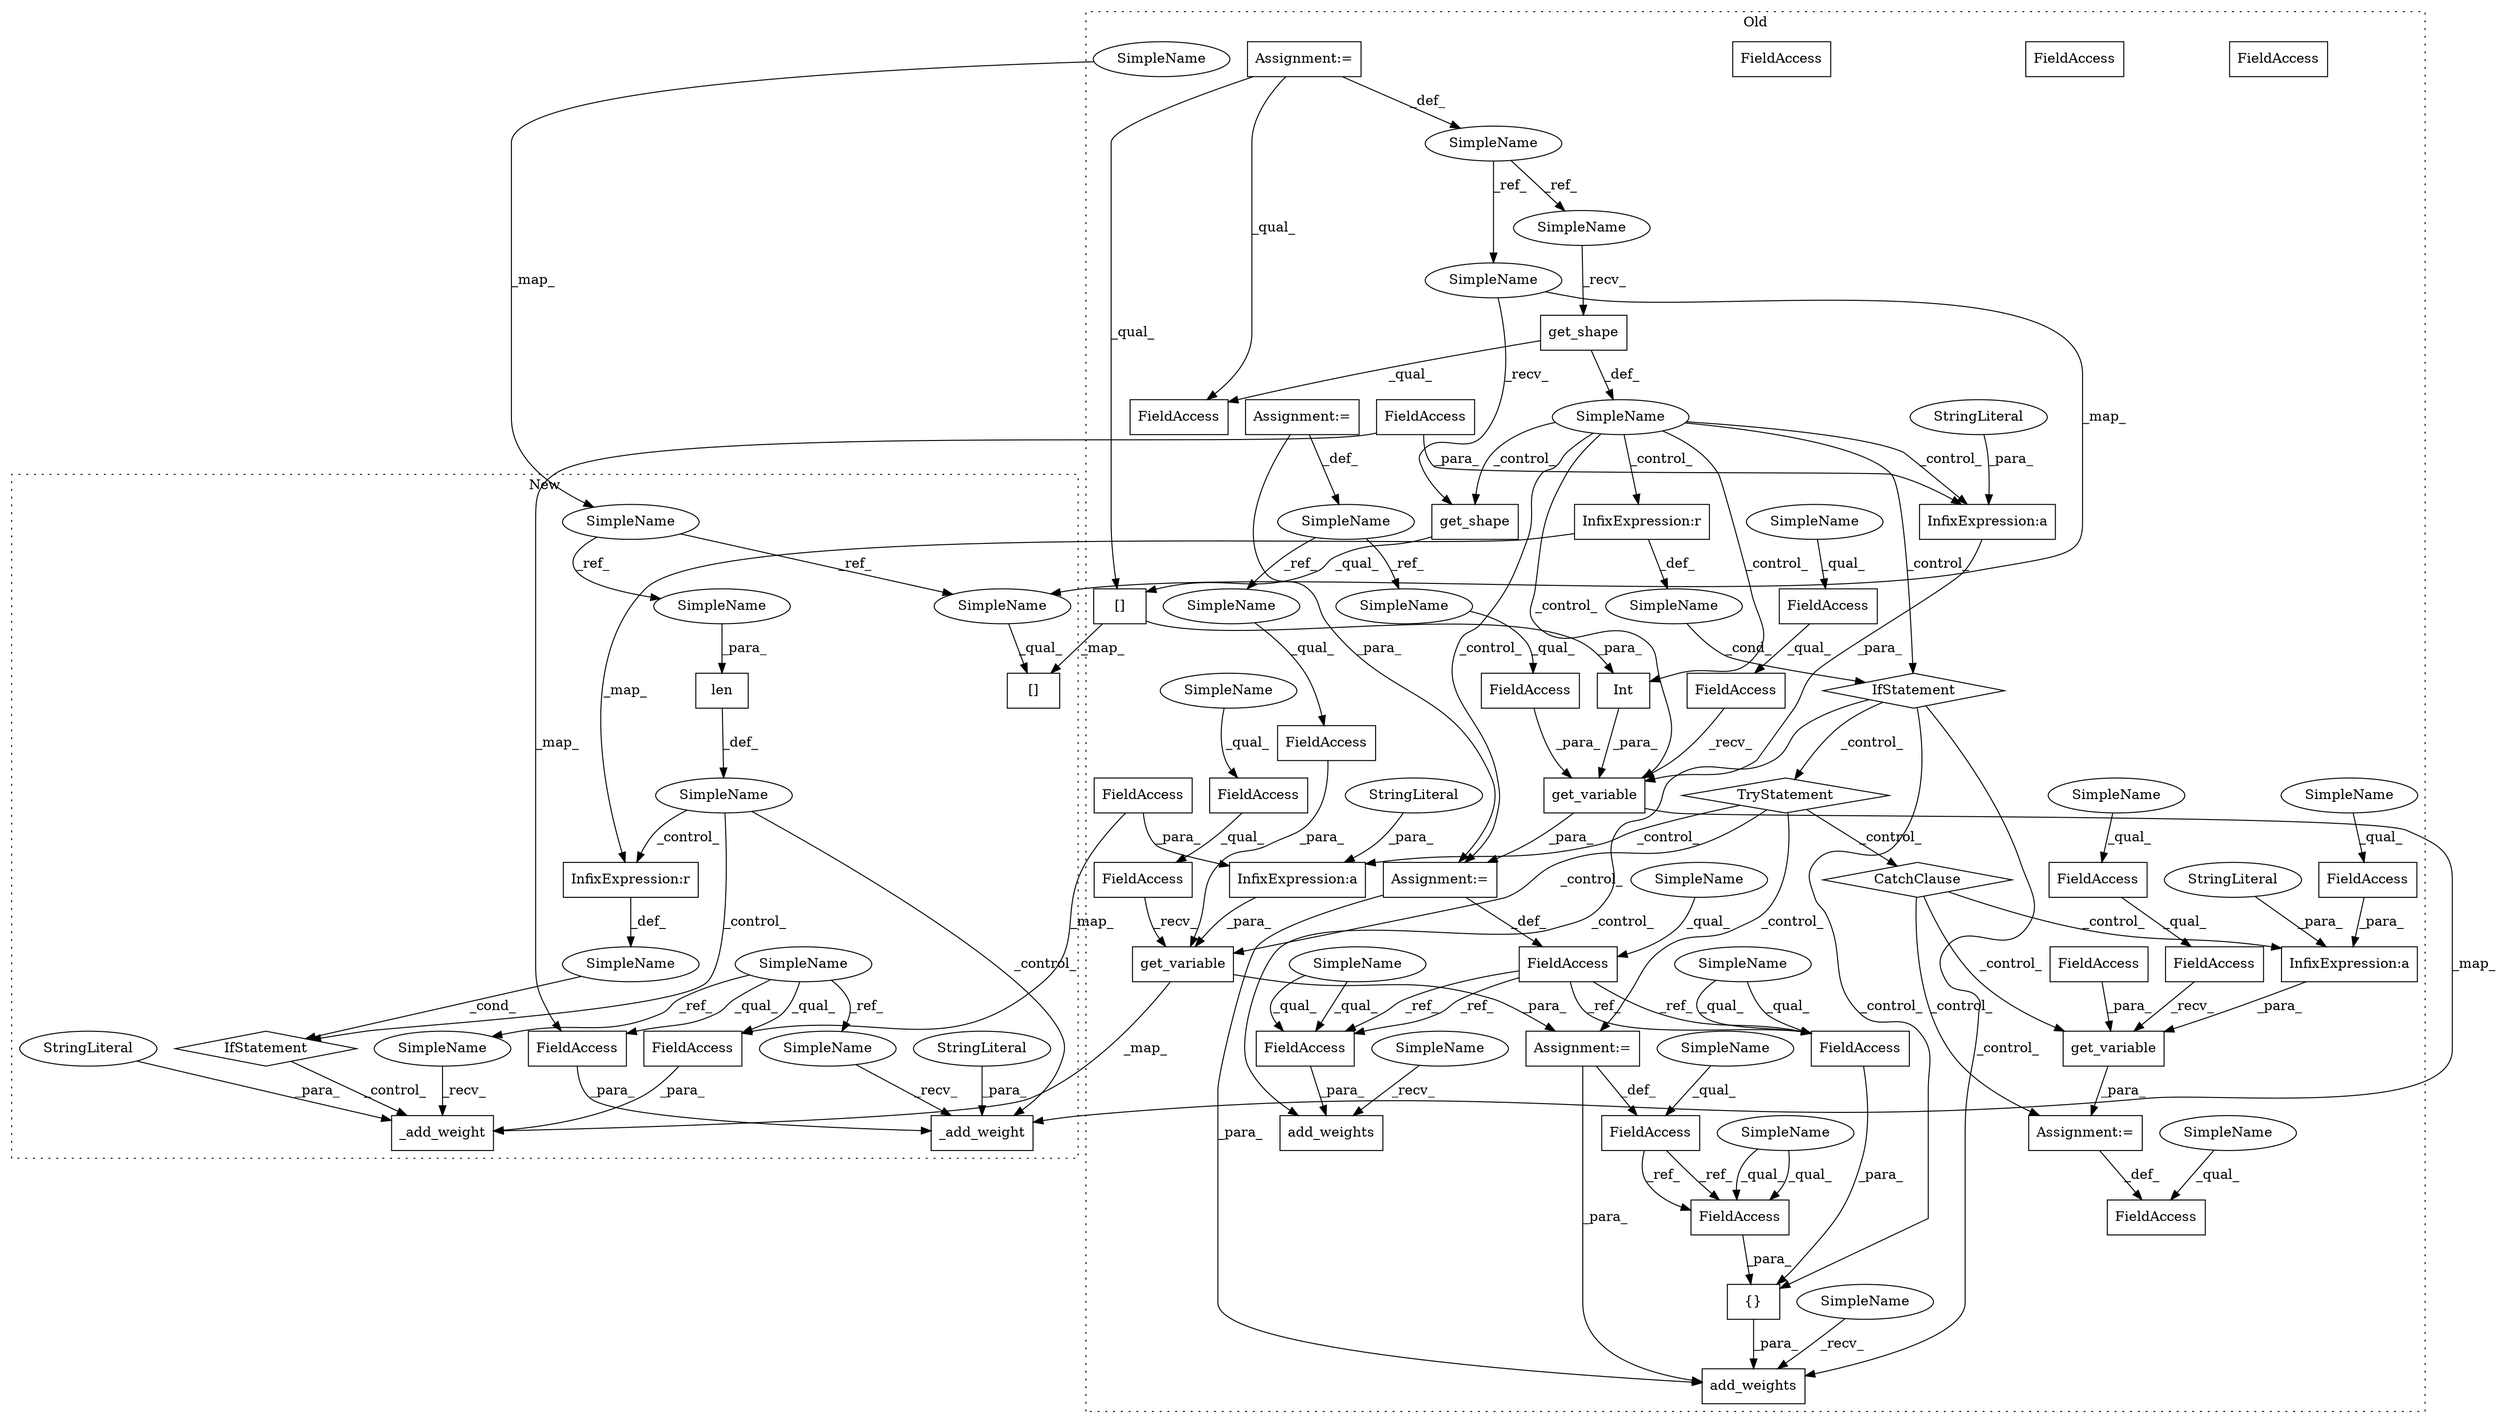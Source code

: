 digraph G {
subgraph cluster0 {
1 [label="get_variable" a="32" s="1877,1959" l="13,1" shape="box"];
3 [label="Assignment:=" a="7" s="1855" l="1" shape="box"];
4 [label="FieldAccess" a="22" s="1921" l="21" shape="box"];
5 [label="SimpleName" a="42" s="" l="" shape="ellipse"];
6 [label="FieldAccess" a="22" s="1849" l="6" shape="box"];
7 [label="Assignment:=" a="7" s="1674" l="1" shape="box"];
8 [label="FieldAccess" a="22" s="1668" l="6" shape="box"];
10 [label="get_variable" a="32" s="1696,1791" l="13,1" shape="box"];
11 [label="InfixExpression:a" a="27" s="1900" l="3" shape="box"];
12 [label="InfixExpression:a" a="27" s="1719" l="3" shape="box"];
13 [label="add_weights" a="32" s="2045,2063" l="12,1" shape="box"];
14 [label="InfixExpression:a" a="27" s="1518" l="3" shape="box"];
17 [label="get_variable" a="32" s="1495,1614" l="13,1" shape="box"];
19 [label="StringLiteral" a="45" s="1722" l="4" shape="ellipse"];
20 [label="StringLiteral" a="45" s="1903" l="4" shape="ellipse"];
21 [label="StringLiteral" a="45" s="1521" l="5" shape="ellipse"];
25 [label="InfixExpression:r" a="27" s="1636" l="4" shape="box"];
26 [label="FieldAccess" a="22" s="1576" l="21" shape="box"];
27 [label="FieldAccess" a="22" s="1474" l="20" shape="box"];
28 [label="FieldAccess" a="22" s="1467" l="6" shape="box"];
29 [label="FieldAccess" a="22" s="2057" l="6" shape="box"];
30 [label="FieldAccess" a="22" s="1753" l="21" shape="box"];
31 [label="{}" a="4" s="2002,2016" l="1,1" shape="box"];
32 [label="add_weights" a="32" s="1981,2017" l="12,1" shape="box"];
33 [label="FieldAccess" a="22" s="1474" l="17" shape="box"];
34 [label="FieldAccess" a="22" s="1675" l="17" shape="box"];
35 [label="FieldAccess" a="22" s="2010" l="6" shape="box"];
36 [label="FieldAccess" a="22" s="2003" l="6" shape="box"];
37 [label="FieldAccess" a="22" s="1856" l="17" shape="box"];
38 [label="TryStatement" a="54" s="1654" l="4" shape="diamond"];
39 [label="IfStatement" a="25" s="1621,1644" l="4,2" shape="diamond"];
40 [label="Assignment:=" a="7" s="1473" l="1" shape="box"];
41 [label="FieldAccess" a="22" s="1509" l="9" shape="box"];
43 [label="FieldAccess" a="22" s="1891" l="9" shape="box"];
45 [label="FieldAccess" a="22" s="1675" l="20" shape="box"];
46 [label="FieldAccess" a="22" s="1856" l="20" shape="box"];
47 [label="SimpleName" a="42" s="" l="" shape="ellipse"];
49 [label="SimpleName" a="42" s="1159" l="12" shape="ellipse"];
50 [label="get_shape" a="32" s="1188" l="11" shape="box"];
51 [label="FieldAccess" a="22" s="1181" l="24" shape="box"];
52 [label="SimpleName" a="42" s="1110" l="6" shape="ellipse"];
53 [label="get_shape" a="32" s="1445" l="11" shape="box"];
55 [label="SimpleName" a="42" s="1079" l="6" shape="ellipse"];
57 [label="[]" a="2" s="1438,1459" l="19,1" shape="box"];
58 [label="CatchClause" a="12" s="1803,1837" l="13,2" shape="diamond"];
59 [label="Assignment:=" a="7" s="1110" l="6" shape="box"];
60 [label="Assignment:=" a="7" s="1159" l="12" shape="box"];
61 [label="Int" a="32" s="1434,1460" l="4,1" shape="box"];
63 [label="FieldAccess" a="22" s="1710" l="9" shape="box"];
64 [label="SimpleName" a="42" s="1753" l="12" shape="ellipse"];
65 [label="SimpleName" a="42" s="1576" l="12" shape="ellipse"];
66 [label="SimpleName" a="42" s="1849" l="4" shape="ellipse"];
67 [label="SimpleName" a="42" s="1891" l="4" shape="ellipse"];
68 [label="FieldAccess" a="22" s="2057" l="6" shape="box"];
69 [label="FieldAccess" a="22" s="2003" l="6" shape="box"];
70 [label="SimpleName" a="42" s="1438" l="6" shape="ellipse"];
71 [label="SimpleName" a="42" s="1181" l="6" shape="ellipse"];
74 [label="SimpleName" a="42" s="2010" l="4" shape="ellipse"];
75 [label="SimpleName" a="42" s="2057" l="4" shape="ellipse"];
76 [label="SimpleName" a="42" s="1976" l="4" shape="ellipse"];
77 [label="SimpleName" a="42" s="2040" l="4" shape="ellipse"];
78 [label="SimpleName" a="42" s="1467" l="4" shape="ellipse"];
79 [label="SimpleName" a="42" s="1668" l="4" shape="ellipse"];
80 [label="SimpleName" a="42" s="2003" l="4" shape="ellipse"];
83 [label="FieldAccess" a="22" s="2010" l="6" shape="box"];
84 [label="SimpleName" a="42" s="1675" l="10" shape="ellipse"];
85 [label="SimpleName" a="42" s="1856" l="10" shape="ellipse"];
86 [label="SimpleName" a="42" s="1474" l="10" shape="ellipse"];
label = "Old";
style="dotted";
}
subgraph cluster1 {
2 [label="IfStatement" a="25" s="1447,1470" l="4,2" shape="diamond"];
9 [label="_add_weight" a="32" s="1485,1562" l="12,1" shape="box"];
15 [label="SimpleName" a="42" s="1023" l="4" shape="ellipse"];
16 [label="_add_weight" a="32" s="1344,1440" l="12,1" shape="box"];
18 [label="SimpleName" a="42" s="" l="" shape="ellipse"];
22 [label="StringLiteral" a="45" s="1366" l="9" shape="ellipse"];
23 [label="StringLiteral" a="45" s="1507" l="8" shape="ellipse"];
24 [label="InfixExpression:r" a="27" s="1462" l="4" shape="box"];
42 [label="FieldAccess" a="22" s="1356" l="9" shape="box"];
44 [label="len" a="32" s="1071,1087" l="4,1" shape="box"];
48 [label="SimpleName" a="42" s="" l="" shape="ellipse"];
54 [label="SimpleName" a="42" s="1034" l="12" shape="ellipse"];
56 [label="[]" a="2" s="1317,1332" l="13,1" shape="box"];
62 [label="FieldAccess" a="22" s="1497" l="9" shape="box"];
72 [label="SimpleName" a="42" s="1339" l="4" shape="ellipse"];
73 [label="SimpleName" a="42" s="1480" l="4" shape="ellipse"];
81 [label="SimpleName" a="42" s="1317" l="12" shape="ellipse"];
82 [label="SimpleName" a="42" s="1075" l="12" shape="ellipse"];
label = "New";
style="dotted";
}
1 -> 3 [label="_para_"];
2 -> 9 [label="_control_"];
3 -> 6 [label="_def_"];
4 -> 1 [label="_para_"];
5 -> 39 [label="_cond_"];
7 -> 8 [label="_def_"];
7 -> 32 [label="_para_"];
8 -> 83 [label="_ref_"];
8 -> 83 [label="_ref_"];
10 -> 7 [label="_para_"];
10 -> 9 [label="_map_"];
11 -> 1 [label="_para_"];
12 -> 10 [label="_para_"];
14 -> 17 [label="_para_"];
15 -> 73 [label="_ref_"];
15 -> 62 [label="_qual_"];
15 -> 42 [label="_qual_"];
15 -> 72 [label="_ref_"];
17 -> 16 [label="_map_"];
17 -> 40 [label="_para_"];
18 -> 2 [label="_cond_"];
19 -> 12 [label="_para_"];
20 -> 11 [label="_para_"];
21 -> 14 [label="_para_"];
22 -> 16 [label="_para_"];
23 -> 9 [label="_para_"];
24 -> 18 [label="_def_"];
25 -> 24 [label="_map_"];
25 -> 5 [label="_def_"];
26 -> 17 [label="_para_"];
27 -> 17 [label="_recv_"];
28 -> 69 [label="_ref_"];
28 -> 68 [label="_ref_"];
28 -> 69 [label="_ref_"];
28 -> 68 [label="_ref_"];
30 -> 10 [label="_para_"];
31 -> 32 [label="_para_"];
33 -> 27 [label="_qual_"];
34 -> 45 [label="_qual_"];
37 -> 46 [label="_qual_"];
38 -> 7 [label="_control_"];
38 -> 58 [label="_control_"];
38 -> 12 [label="_control_"];
38 -> 10 [label="_control_"];
39 -> 32 [label="_control_"];
39 -> 38 [label="_control_"];
39 -> 31 [label="_control_"];
39 -> 13 [label="_control_"];
40 -> 28 [label="_def_"];
40 -> 32 [label="_para_"];
41 -> 14 [label="_para_"];
41 -> 42 [label="_map_"];
42 -> 16 [label="_para_"];
43 -> 11 [label="_para_"];
44 -> 48 [label="_def_"];
45 -> 10 [label="_recv_"];
46 -> 1 [label="_recv_"];
47 -> 25 [label="_control_"];
47 -> 53 [label="_control_"];
47 -> 40 [label="_control_"];
47 -> 61 [label="_control_"];
47 -> 17 [label="_control_"];
47 -> 14 [label="_control_"];
47 -> 39 [label="_control_"];
48 -> 2 [label="_control_"];
48 -> 24 [label="_control_"];
48 -> 16 [label="_control_"];
49 -> 64 [label="_ref_"];
49 -> 65 [label="_ref_"];
50 -> 51 [label="_qual_"];
50 -> 47 [label="_def_"];
52 -> 71 [label="_ref_"];
52 -> 70 [label="_ref_"];
53 -> 57 [label="_qual_"];
54 -> 82 [label="_ref_"];
54 -> 81 [label="_ref_"];
55 -> 54 [label="_map_"];
57 -> 61 [label="_para_"];
57 -> 56 [label="_map_"];
58 -> 3 [label="_control_"];
58 -> 11 [label="_control_"];
58 -> 1 [label="_control_"];
59 -> 52 [label="_def_"];
59 -> 51 [label="_qual_"];
59 -> 57 [label="_qual_"];
60 -> 49 [label="_def_"];
60 -> 40 [label="_para_"];
61 -> 17 [label="_para_"];
62 -> 9 [label="_para_"];
63 -> 62 [label="_map_"];
63 -> 12 [label="_para_"];
64 -> 30 [label="_qual_"];
65 -> 26 [label="_qual_"];
66 -> 6 [label="_qual_"];
67 -> 43 [label="_qual_"];
68 -> 13 [label="_para_"];
69 -> 31 [label="_para_"];
70 -> 81 [label="_map_"];
70 -> 53 [label="_recv_"];
71 -> 50 [label="_recv_"];
72 -> 16 [label="_recv_"];
73 -> 9 [label="_recv_"];
74 -> 83 [label="_qual_"];
74 -> 83 [label="_qual_"];
75 -> 68 [label="_qual_"];
75 -> 68 [label="_qual_"];
76 -> 32 [label="_recv_"];
77 -> 13 [label="_recv_"];
78 -> 28 [label="_qual_"];
79 -> 8 [label="_qual_"];
80 -> 69 [label="_qual_"];
80 -> 69 [label="_qual_"];
81 -> 56 [label="_qual_"];
82 -> 44 [label="_para_"];
83 -> 31 [label="_para_"];
84 -> 34 [label="_qual_"];
85 -> 37 [label="_qual_"];
86 -> 33 [label="_qual_"];
}